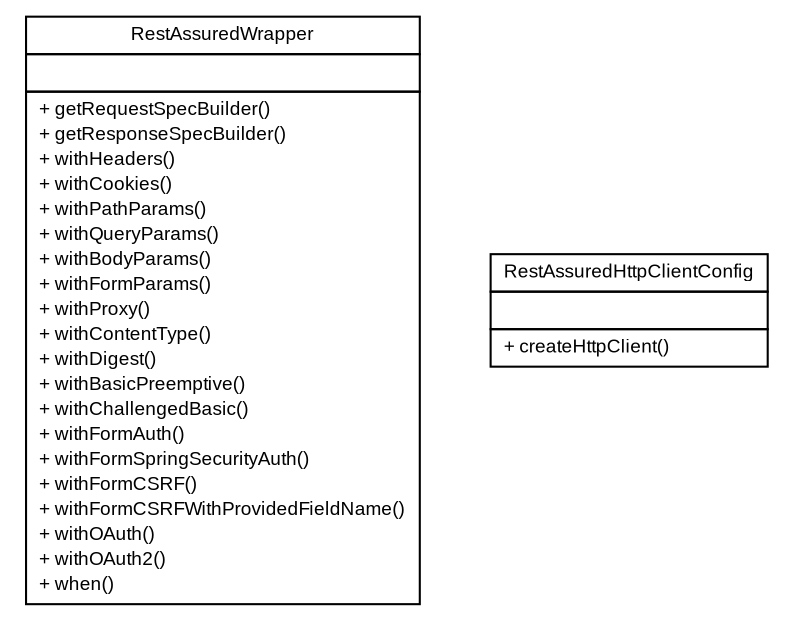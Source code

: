 #!/usr/local/bin/dot
#
# Class diagram 
# Generated by UMLGraph version R5_6-24-gf6e263 (https://www.umlgraph.org/)
#

digraph G {
	edge [fontname="arial",fontsize=10,labelfontname="arial",labelfontsize=10];
	node [fontname="arial",fontsize=10,shape=plaintext];
	nodesep=0.25;
	ranksep=0.5;
	// com.castinfo.devops.robotest.restassured.RestAssuredWrapper
	c294 [label=<<table title="com.castinfo.devops.robotest.restassured.RestAssuredWrapper" border="0" cellborder="1" cellspacing="0" cellpadding="2" port="p" href="./RestAssuredWrapper.html">
		<tr><td><table border="0" cellspacing="0" cellpadding="1">
<tr><td align="center" balign="center"> RestAssuredWrapper </td></tr>
		</table></td></tr>
		<tr><td><table border="0" cellspacing="0" cellpadding="1">
<tr><td align="left" balign="left">  </td></tr>
		</table></td></tr>
		<tr><td><table border="0" cellspacing="0" cellpadding="1">
<tr><td align="left" balign="left"> + getRequestSpecBuilder() </td></tr>
<tr><td align="left" balign="left"> + getResponseSpecBuilder() </td></tr>
<tr><td align="left" balign="left"> + withHeaders() </td></tr>
<tr><td align="left" balign="left"> + withCookies() </td></tr>
<tr><td align="left" balign="left"> + withPathParams() </td></tr>
<tr><td align="left" balign="left"> + withQueryParams() </td></tr>
<tr><td align="left" balign="left"> + withBodyParams() </td></tr>
<tr><td align="left" balign="left"> + withFormParams() </td></tr>
<tr><td align="left" balign="left"> + withProxy() </td></tr>
<tr><td align="left" balign="left"> + withContentType() </td></tr>
<tr><td align="left" balign="left"> + withDigest() </td></tr>
<tr><td align="left" balign="left"> + withBasicPreemptive() </td></tr>
<tr><td align="left" balign="left"> + withChallengedBasic() </td></tr>
<tr><td align="left" balign="left"> + withFormAuth() </td></tr>
<tr><td align="left" balign="left"> + withFormSpringSecurityAuth() </td></tr>
<tr><td align="left" balign="left"> + withFormCSRF() </td></tr>
<tr><td align="left" balign="left"> + withFormCSRFWithProvidedFieldName() </td></tr>
<tr><td align="left" balign="left"> + withOAuth() </td></tr>
<tr><td align="left" balign="left"> + withOAuth2() </td></tr>
<tr><td align="left" balign="left"> + when() </td></tr>
		</table></td></tr>
		</table>>, URL="./RestAssuredWrapper.html", fontname="arial", fontcolor="black", fontsize=9.0];
	// com.castinfo.devops.robotest.restassured.RestAssuredHttpClientConfig
	c295 [label=<<table title="com.castinfo.devops.robotest.restassured.RestAssuredHttpClientConfig" border="0" cellborder="1" cellspacing="0" cellpadding="2" port="p" href="./RestAssuredHttpClientConfig.html">
		<tr><td><table border="0" cellspacing="0" cellpadding="1">
<tr><td align="center" balign="center"> RestAssuredHttpClientConfig </td></tr>
		</table></td></tr>
		<tr><td><table border="0" cellspacing="0" cellpadding="1">
<tr><td align="left" balign="left">  </td></tr>
		</table></td></tr>
		<tr><td><table border="0" cellspacing="0" cellpadding="1">
<tr><td align="left" balign="left"> + createHttpClient() </td></tr>
		</table></td></tr>
		</table>>, URL="./RestAssuredHttpClientConfig.html", fontname="arial", fontcolor="black", fontsize=9.0];
}

